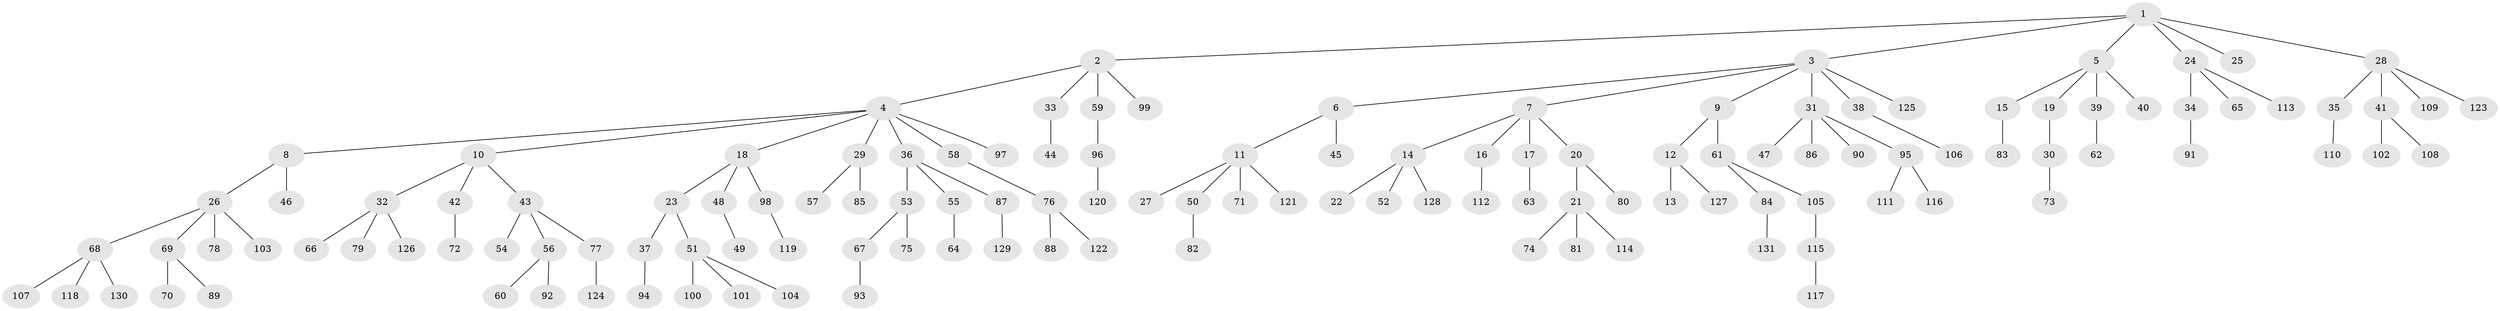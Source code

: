 // Generated by graph-tools (version 1.1) at 2025/50/03/09/25 03:50:16]
// undirected, 131 vertices, 130 edges
graph export_dot {
graph [start="1"]
  node [color=gray90,style=filled];
  1;
  2;
  3;
  4;
  5;
  6;
  7;
  8;
  9;
  10;
  11;
  12;
  13;
  14;
  15;
  16;
  17;
  18;
  19;
  20;
  21;
  22;
  23;
  24;
  25;
  26;
  27;
  28;
  29;
  30;
  31;
  32;
  33;
  34;
  35;
  36;
  37;
  38;
  39;
  40;
  41;
  42;
  43;
  44;
  45;
  46;
  47;
  48;
  49;
  50;
  51;
  52;
  53;
  54;
  55;
  56;
  57;
  58;
  59;
  60;
  61;
  62;
  63;
  64;
  65;
  66;
  67;
  68;
  69;
  70;
  71;
  72;
  73;
  74;
  75;
  76;
  77;
  78;
  79;
  80;
  81;
  82;
  83;
  84;
  85;
  86;
  87;
  88;
  89;
  90;
  91;
  92;
  93;
  94;
  95;
  96;
  97;
  98;
  99;
  100;
  101;
  102;
  103;
  104;
  105;
  106;
  107;
  108;
  109;
  110;
  111;
  112;
  113;
  114;
  115;
  116;
  117;
  118;
  119;
  120;
  121;
  122;
  123;
  124;
  125;
  126;
  127;
  128;
  129;
  130;
  131;
  1 -- 2;
  1 -- 3;
  1 -- 5;
  1 -- 24;
  1 -- 25;
  1 -- 28;
  2 -- 4;
  2 -- 33;
  2 -- 59;
  2 -- 99;
  3 -- 6;
  3 -- 7;
  3 -- 9;
  3 -- 31;
  3 -- 38;
  3 -- 125;
  4 -- 8;
  4 -- 10;
  4 -- 18;
  4 -- 29;
  4 -- 36;
  4 -- 58;
  4 -- 97;
  5 -- 15;
  5 -- 19;
  5 -- 39;
  5 -- 40;
  6 -- 11;
  6 -- 45;
  7 -- 14;
  7 -- 16;
  7 -- 17;
  7 -- 20;
  8 -- 26;
  8 -- 46;
  9 -- 12;
  9 -- 61;
  10 -- 32;
  10 -- 42;
  10 -- 43;
  11 -- 27;
  11 -- 50;
  11 -- 71;
  11 -- 121;
  12 -- 13;
  12 -- 127;
  14 -- 22;
  14 -- 52;
  14 -- 128;
  15 -- 83;
  16 -- 112;
  17 -- 63;
  18 -- 23;
  18 -- 48;
  18 -- 98;
  19 -- 30;
  20 -- 21;
  20 -- 80;
  21 -- 74;
  21 -- 81;
  21 -- 114;
  23 -- 37;
  23 -- 51;
  24 -- 34;
  24 -- 65;
  24 -- 113;
  26 -- 68;
  26 -- 69;
  26 -- 78;
  26 -- 103;
  28 -- 35;
  28 -- 41;
  28 -- 109;
  28 -- 123;
  29 -- 57;
  29 -- 85;
  30 -- 73;
  31 -- 47;
  31 -- 86;
  31 -- 90;
  31 -- 95;
  32 -- 66;
  32 -- 79;
  32 -- 126;
  33 -- 44;
  34 -- 91;
  35 -- 110;
  36 -- 53;
  36 -- 55;
  36 -- 87;
  37 -- 94;
  38 -- 106;
  39 -- 62;
  41 -- 102;
  41 -- 108;
  42 -- 72;
  43 -- 54;
  43 -- 56;
  43 -- 77;
  48 -- 49;
  50 -- 82;
  51 -- 100;
  51 -- 101;
  51 -- 104;
  53 -- 67;
  53 -- 75;
  55 -- 64;
  56 -- 60;
  56 -- 92;
  58 -- 76;
  59 -- 96;
  61 -- 84;
  61 -- 105;
  67 -- 93;
  68 -- 107;
  68 -- 118;
  68 -- 130;
  69 -- 70;
  69 -- 89;
  76 -- 88;
  76 -- 122;
  77 -- 124;
  84 -- 131;
  87 -- 129;
  95 -- 111;
  95 -- 116;
  96 -- 120;
  98 -- 119;
  105 -- 115;
  115 -- 117;
}
